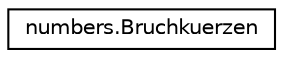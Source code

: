 digraph "Graphical Class Hierarchy"
{
 // LATEX_PDF_SIZE
  edge [fontname="Helvetica",fontsize="10",labelfontname="Helvetica",labelfontsize="10"];
  node [fontname="Helvetica",fontsize="10",shape=record];
  rankdir="LR";
  Node0 [label="numbers.Bruchkuerzen",height=0.2,width=0.4,color="black", fillcolor="white", style="filled",URL="$classnumbers_1_1_bruchkuerzen.html",tooltip=" "];
}
